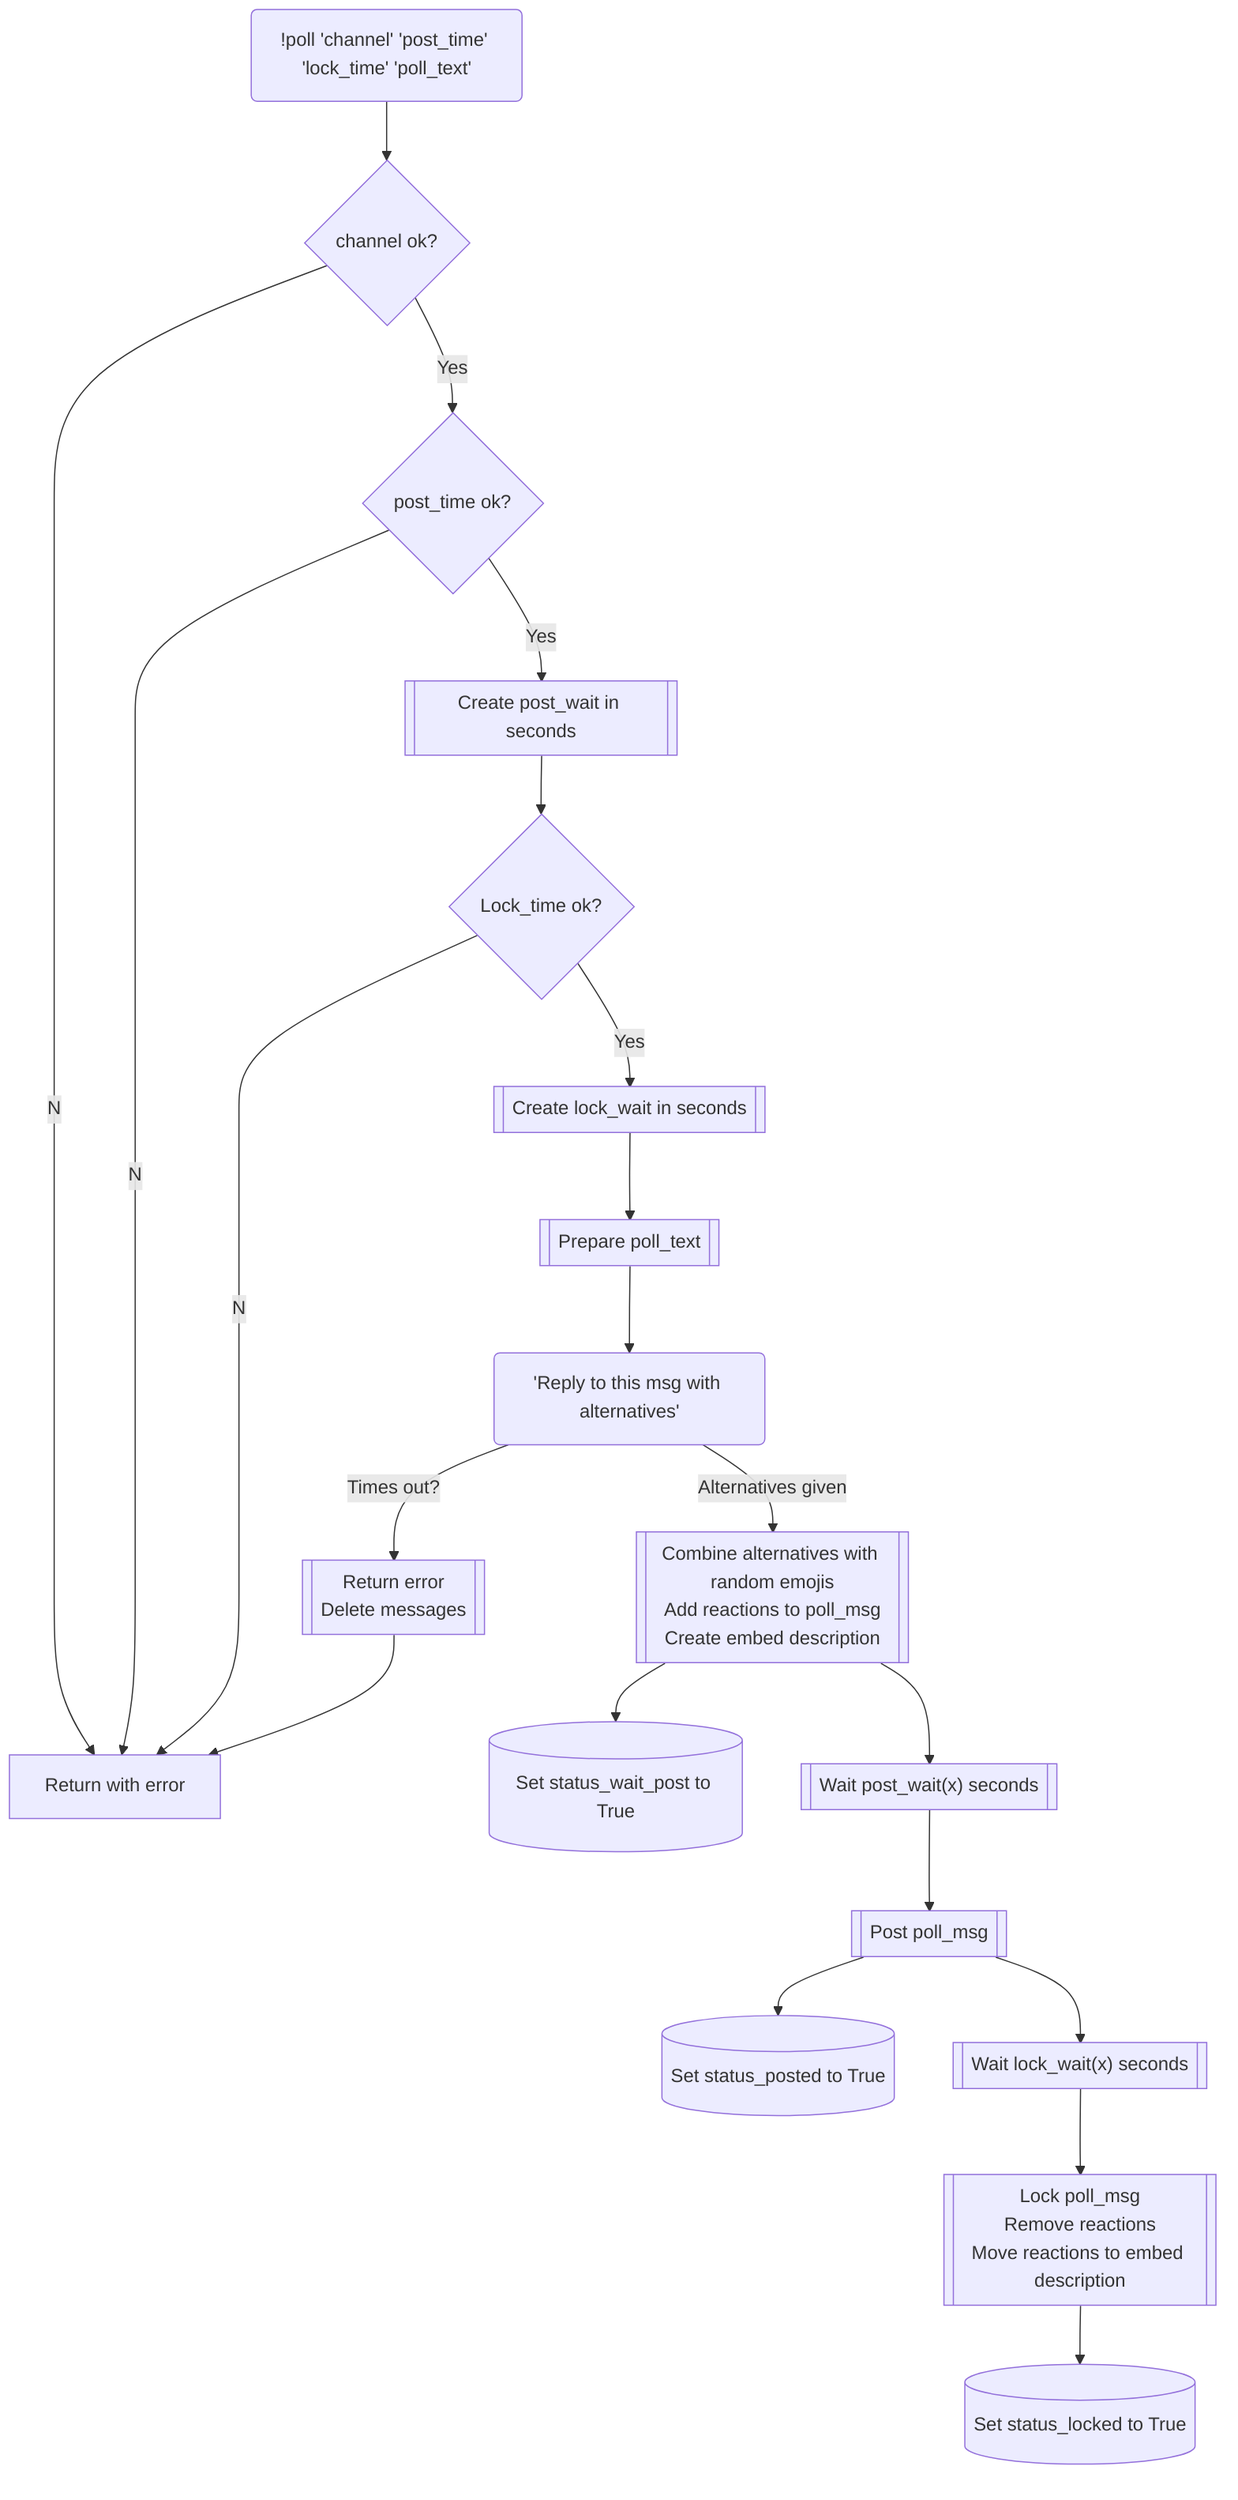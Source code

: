 flowchart TB
    start(!poll 'channel' 'post_time' 'lock_time' 'poll_text') --> channel_ok{channel ok?}
    channel_ok --No--> return_error[Return with error]
    channel_ok --Yes--> post_time{post_time ok?}
    post_time --No--> return_error
    post_time --Yes--> post_wait[[Create post_wait in seconds\n]]
    post_wait --> lock_time{Lock_time ok?}
    lock_time --No--> return_error
    lock_time --Yes--> lock_wait[[Create lock_wait in seconds]]
    lock_wait --> text[[Prepare poll_text]]
    text --> alts_in('Reply to this msg with alternatives')
    alts_in --Times out?--> times_out[[Return error\nDelete messages]]
    times_out --> return_error
    alts_in --Alternatives given--> altemo[[Combine alternatives with random emojis\nAdd reactions to poll_msg\nCreate embed description]]
    altemo --> status_wait[(Set status_wait_post to True)]
    altemo --> post_waiting[["Wait post_wait(x) seconds"]]
    post_waiting --> post_msg[[Post poll_msg]]
    post_msg --> status_posted[(Set status_posted to True)]
    post_msg --> lock_waiting[["Wait lock_wait(x) seconds"]]
    lock_waiting --> lock_msg[[Lock poll_msg\nRemove reactions\nMove reactions to embed description]]
    lock_msg --> status_locked[(Set status_locked to True)]